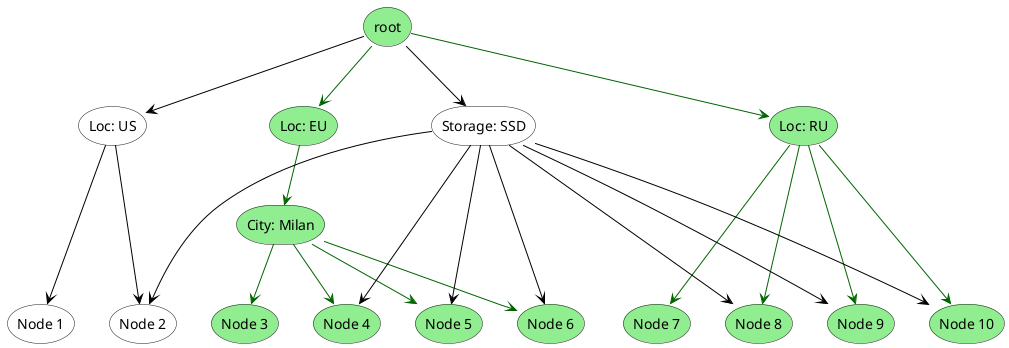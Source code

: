 @startuml

skinparam monochrome false
skinparam shadowing false
skinparam ParticipantPadding 95
'title Message Style - Sequence Diagram


storage root  #lightgreen
storage "Loc: RU" as RU #lightgreen
storage "Loc: EU" as EU #lightgreen
storage "Loc: US" as US  #white

' storage "Store: HDD" as HDD 
storage "Storage: SSD" as SSD  #white

storage "City: Milan" as City  #lightgreen

storage root  #lightgreen

storage "Node 1" as N1 #white
storage "Node 2" as N2  #white
storage "Node 3" as N3  #lightgreen
storage "Node 4" as N4  #lightgreen
storage "Node 5" as N5  #lightgreen
storage "Node 6" as N6  #lightgreen
storage "Node 7" as N7  #lightgreen
storage "Node 8" as N8  #lightgreen
storage "Node 9" as N9 #lightgreen
storage "Node 10" as N10  #lightgreen

root -down-> RU  #darkgreen
root -down-> EU #darkgreen
root -down-> US  #black

' root -down-> HDD
root -down-> SSD #black


EU -down-> City #darkgreen

City -down-> N3 #darkgreen
City -down-> N4 #darkgreen
City -down-> N5 #darkgreen
City -down-> N6 #darkgreen

RU --down-> N7 #darkgreen
RU --down-> N8 #darkgreen
RU --down-> N9 #darkgreen
RU --down-> N10 #darkgreen


US --down-> N1 #black
US --down-> N2 #black


' HDD --down-> N1
' HDD --down-> N3
' HDD --down-> N5
' HDD --down-> N7
' HDD --down-> N9
SSD --down-> N2 #black
SSD --down-> N4 #black
SSD --down-> N5 #black
SSD --down-> N6 #black
SSD --down-> N8 #black
SSD --down-> N9 #black
SSD --down-> N10 #black

N1 -[hidden]right-> N2
N2 -[hidden]right-> N3
N3 -[hidden]right-> N4
N4 -[hidden]right-> N5
N5 -[hidden]right-> N6
N6 -[hidden]right-> N7
N7 -[hidden]right-> N8
N8 -[hidden]right-> N9
N9 -[hidden]right-> N10


' SSD -[hidden]right-> HDD


@enduml
